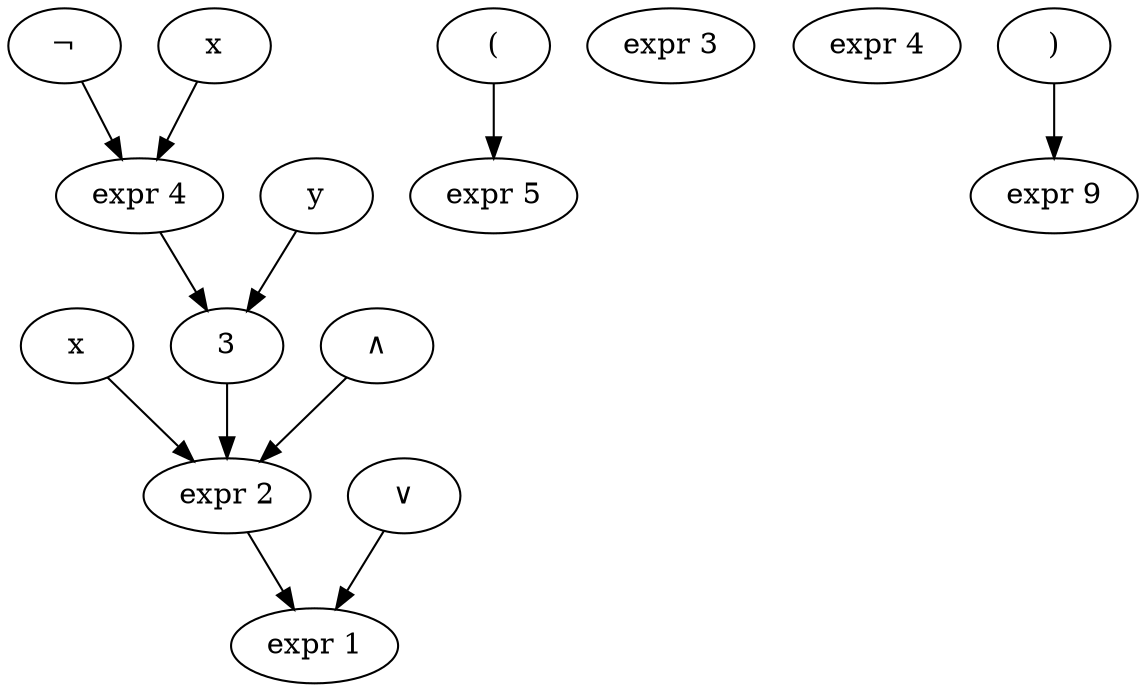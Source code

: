 // FormulaDot
digraph {
	1 [label="expr 1"]
	2 [label="expr 2"]
	"const 2" [label=x]
	"const 2" -> 2
	2 -> 1
	"op 3" [label="∨"]
	"op 3" -> 1
	4 [label="expr 4"]
	"not 4" [label="¬"]
	"not 4" -> 4
	5 [label="expr 5"]
	"lparen 5" [label="("]
	"lparen 5" -> 5
	6 [label="expr 3"]
	"const 6" [label=y]
	"const 6" -> 3
	3 -> 2
	"op 7" [label="∧"]
	"op 7" -> 2
	8 [label="expr 4"]
	"const 8" [label=x]
	"const 8" -> 4
	4 -> 3
	9 [label="expr 9"]
	"rparen 9" [label=")"]
	"rparen 9" -> 9
}
